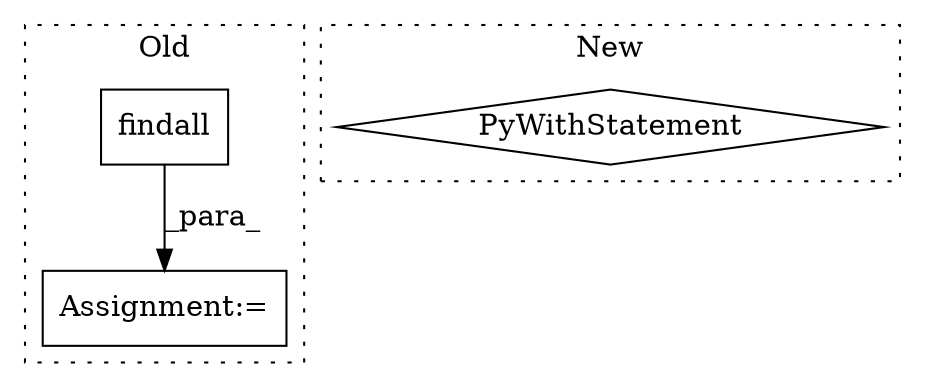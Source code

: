 digraph G {
subgraph cluster0 {
1 [label="findall" a="32" s="7168,7192" l="8,1" shape="box"];
3 [label="Assignment:=" a="7" s="7155" l="1" shape="box"];
label = "Old";
style="dotted";
}
subgraph cluster1 {
2 [label="PyWithStatement" a="104" s="8696,8729" l="10,2" shape="diamond"];
label = "New";
style="dotted";
}
1 -> 3 [label="_para_"];
}